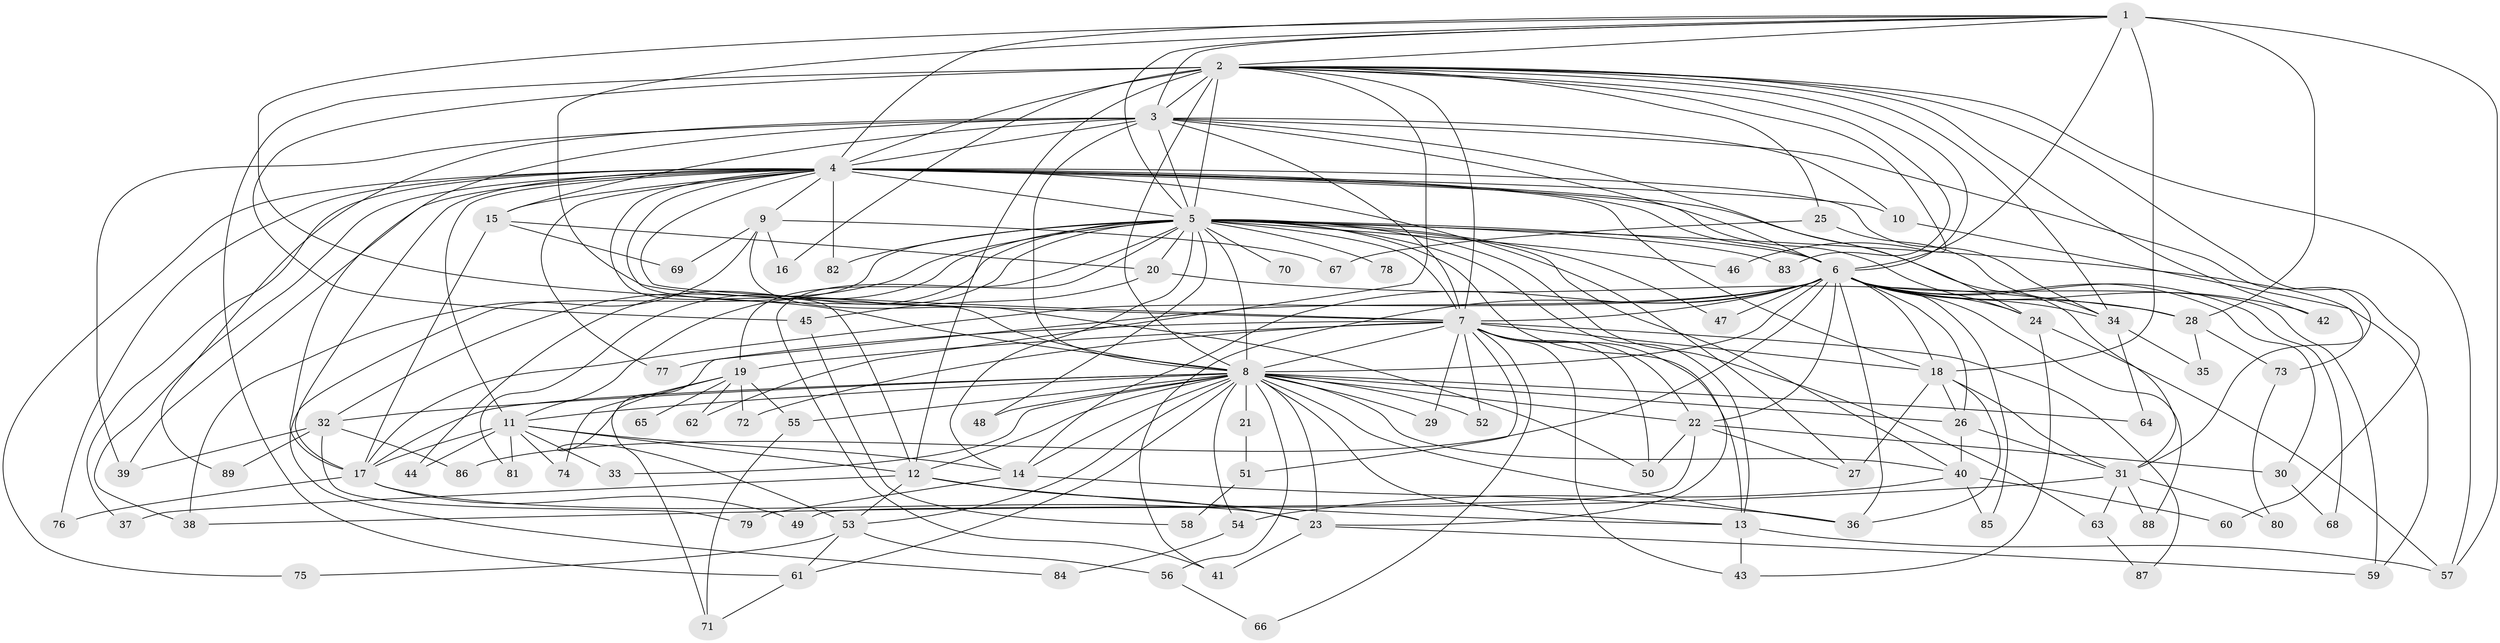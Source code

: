 // original degree distribution, {20: 0.013605442176870748, 24: 0.013605442176870748, 17: 0.006802721088435374, 15: 0.006802721088435374, 29: 0.006802721088435374, 25: 0.006802721088435374, 32: 0.006802721088435374, 35: 0.006802721088435374, 2: 0.5170068027210885, 4: 0.08843537414965986, 3: 0.22448979591836735, 9: 0.013605442176870748, 5: 0.047619047619047616, 7: 0.02040816326530612, 8: 0.006802721088435374, 6: 0.013605442176870748}
// Generated by graph-tools (version 1.1) at 2025/49/03/04/25 22:49:53]
// undirected, 89 vertices, 222 edges
graph export_dot {
  node [color=gray90,style=filled];
  1;
  2;
  3;
  4;
  5;
  6;
  7;
  8;
  9;
  10;
  11;
  12;
  13;
  14;
  15;
  16;
  17;
  18;
  19;
  20;
  21;
  22;
  23;
  24;
  25;
  26;
  27;
  28;
  29;
  30;
  31;
  32;
  33;
  34;
  35;
  36;
  37;
  38;
  39;
  40;
  41;
  42;
  43;
  44;
  45;
  46;
  47;
  48;
  49;
  50;
  51;
  52;
  53;
  54;
  55;
  56;
  57;
  58;
  59;
  60;
  61;
  62;
  63;
  64;
  65;
  66;
  67;
  68;
  69;
  70;
  71;
  72;
  73;
  74;
  75;
  76;
  77;
  78;
  79;
  80;
  81;
  82;
  83;
  84;
  85;
  86;
  87;
  88;
  89;
  1 -- 2 [weight=1.0];
  1 -- 3 [weight=1.0];
  1 -- 4 [weight=3.0];
  1 -- 5 [weight=2.0];
  1 -- 6 [weight=2.0];
  1 -- 7 [weight=2.0];
  1 -- 8 [weight=1.0];
  1 -- 18 [weight=7.0];
  1 -- 28 [weight=1.0];
  1 -- 57 [weight=1.0];
  2 -- 3 [weight=2.0];
  2 -- 4 [weight=3.0];
  2 -- 5 [weight=2.0];
  2 -- 6 [weight=1.0];
  2 -- 7 [weight=1.0];
  2 -- 8 [weight=1.0];
  2 -- 12 [weight=1.0];
  2 -- 16 [weight=1.0];
  2 -- 25 [weight=1.0];
  2 -- 34 [weight=1.0];
  2 -- 42 [weight=1.0];
  2 -- 45 [weight=1.0];
  2 -- 46 [weight=1.0];
  2 -- 57 [weight=1.0];
  2 -- 60 [weight=1.0];
  2 -- 61 [weight=1.0];
  2 -- 62 [weight=1.0];
  2 -- 83 [weight=1.0];
  3 -- 4 [weight=2.0];
  3 -- 5 [weight=3.0];
  3 -- 6 [weight=1.0];
  3 -- 7 [weight=1.0];
  3 -- 8 [weight=1.0];
  3 -- 10 [weight=1.0];
  3 -- 15 [weight=1.0];
  3 -- 17 [weight=1.0];
  3 -- 24 [weight=1.0];
  3 -- 39 [weight=1.0];
  3 -- 73 [weight=1.0];
  3 -- 89 [weight=1.0];
  4 -- 5 [weight=4.0];
  4 -- 6 [weight=3.0];
  4 -- 7 [weight=2.0];
  4 -- 8 [weight=2.0];
  4 -- 9 [weight=1.0];
  4 -- 10 [weight=1.0];
  4 -- 11 [weight=1.0];
  4 -- 12 [weight=1.0];
  4 -- 15 [weight=1.0];
  4 -- 17 [weight=2.0];
  4 -- 18 [weight=2.0];
  4 -- 24 [weight=1.0];
  4 -- 27 [weight=1.0];
  4 -- 31 [weight=1.0];
  4 -- 34 [weight=1.0];
  4 -- 37 [weight=1.0];
  4 -- 38 [weight=1.0];
  4 -- 39 [weight=1.0];
  4 -- 75 [weight=1.0];
  4 -- 76 [weight=1.0];
  4 -- 77 [weight=1.0];
  4 -- 82 [weight=1.0];
  5 -- 6 [weight=2.0];
  5 -- 7 [weight=2.0];
  5 -- 8 [weight=2.0];
  5 -- 11 [weight=1.0];
  5 -- 13 [weight=1.0];
  5 -- 14 [weight=1.0];
  5 -- 19 [weight=1.0];
  5 -- 20 [weight=1.0];
  5 -- 23 [weight=1.0];
  5 -- 32 [weight=2.0];
  5 -- 40 [weight=1.0];
  5 -- 41 [weight=1.0];
  5 -- 44 [weight=1.0];
  5 -- 46 [weight=1.0];
  5 -- 47 [weight=1.0];
  5 -- 48 [weight=1.0];
  5 -- 59 [weight=1.0];
  5 -- 63 [weight=1.0];
  5 -- 70 [weight=1.0];
  5 -- 78 [weight=1.0];
  5 -- 81 [weight=1.0];
  5 -- 82 [weight=1.0];
  5 -- 83 [weight=1.0];
  5 -- 84 [weight=1.0];
  6 -- 7 [weight=1.0];
  6 -- 8 [weight=1.0];
  6 -- 14 [weight=1.0];
  6 -- 17 [weight=1.0];
  6 -- 18 [weight=1.0];
  6 -- 22 [weight=2.0];
  6 -- 24 [weight=1.0];
  6 -- 26 [weight=1.0];
  6 -- 28 [weight=2.0];
  6 -- 30 [weight=1.0];
  6 -- 34 [weight=1.0];
  6 -- 36 [weight=1.0];
  6 -- 41 [weight=1.0];
  6 -- 42 [weight=1.0];
  6 -- 47 [weight=1.0];
  6 -- 53 [weight=1.0];
  6 -- 59 [weight=1.0];
  6 -- 68 [weight=1.0];
  6 -- 85 [weight=1.0];
  6 -- 86 [weight=1.0];
  6 -- 88 [weight=1.0];
  7 -- 8 [weight=2.0];
  7 -- 13 [weight=1.0];
  7 -- 18 [weight=1.0];
  7 -- 19 [weight=1.0];
  7 -- 22 [weight=1.0];
  7 -- 29 [weight=1.0];
  7 -- 43 [weight=1.0];
  7 -- 50 [weight=1.0];
  7 -- 51 [weight=1.0];
  7 -- 52 [weight=1.0];
  7 -- 66 [weight=1.0];
  7 -- 72 [weight=1.0];
  7 -- 77 [weight=1.0];
  7 -- 87 [weight=1.0];
  8 -- 11 [weight=1.0];
  8 -- 12 [weight=2.0];
  8 -- 13 [weight=1.0];
  8 -- 14 [weight=1.0];
  8 -- 17 [weight=2.0];
  8 -- 21 [weight=1.0];
  8 -- 22 [weight=1.0];
  8 -- 23 [weight=1.0];
  8 -- 26 [weight=1.0];
  8 -- 29 [weight=1.0];
  8 -- 32 [weight=1.0];
  8 -- 33 [weight=1.0];
  8 -- 36 [weight=1.0];
  8 -- 40 [weight=1.0];
  8 -- 48 [weight=1.0];
  8 -- 52 [weight=1.0];
  8 -- 53 [weight=1.0];
  8 -- 54 [weight=1.0];
  8 -- 55 [weight=1.0];
  8 -- 56 [weight=1.0];
  8 -- 61 [weight=1.0];
  8 -- 64 [weight=1.0];
  9 -- 16 [weight=1.0];
  9 -- 38 [weight=1.0];
  9 -- 50 [weight=1.0];
  9 -- 67 [weight=1.0];
  9 -- 69 [weight=1.0];
  10 -- 31 [weight=1.0];
  11 -- 12 [weight=1.0];
  11 -- 14 [weight=1.0];
  11 -- 17 [weight=1.0];
  11 -- 33 [weight=1.0];
  11 -- 44 [weight=1.0];
  11 -- 74 [weight=1.0];
  11 -- 81 [weight=1.0];
  12 -- 13 [weight=1.0];
  12 -- 23 [weight=1.0];
  12 -- 37 [weight=1.0];
  12 -- 53 [weight=1.0];
  13 -- 43 [weight=1.0];
  13 -- 57 [weight=1.0];
  14 -- 36 [weight=1.0];
  14 -- 79 [weight=1.0];
  15 -- 17 [weight=1.0];
  15 -- 20 [weight=1.0];
  15 -- 69 [weight=1.0];
  17 -- 23 [weight=6.0];
  17 -- 49 [weight=1.0];
  17 -- 76 [weight=1.0];
  18 -- 26 [weight=1.0];
  18 -- 27 [weight=2.0];
  18 -- 31 [weight=1.0];
  18 -- 36 [weight=1.0];
  19 -- 55 [weight=1.0];
  19 -- 62 [weight=1.0];
  19 -- 65 [weight=1.0];
  19 -- 71 [weight=1.0];
  19 -- 72 [weight=1.0];
  19 -- 74 [weight=1.0];
  20 -- 28 [weight=1.0];
  20 -- 45 [weight=1.0];
  21 -- 51 [weight=1.0];
  22 -- 27 [weight=1.0];
  22 -- 30 [weight=1.0];
  22 -- 49 [weight=1.0];
  22 -- 50 [weight=1.0];
  23 -- 41 [weight=1.0];
  23 -- 59 [weight=1.0];
  24 -- 43 [weight=1.0];
  24 -- 57 [weight=1.0];
  25 -- 34 [weight=1.0];
  25 -- 67 [weight=1.0];
  26 -- 31 [weight=1.0];
  26 -- 40 [weight=1.0];
  28 -- 35 [weight=1.0];
  28 -- 73 [weight=1.0];
  30 -- 68 [weight=1.0];
  31 -- 38 [weight=1.0];
  31 -- 63 [weight=1.0];
  31 -- 80 [weight=1.0];
  31 -- 88 [weight=1.0];
  32 -- 39 [weight=1.0];
  32 -- 79 [weight=1.0];
  32 -- 86 [weight=1.0];
  32 -- 89 [weight=1.0];
  34 -- 35 [weight=1.0];
  34 -- 64 [weight=1.0];
  40 -- 54 [weight=1.0];
  40 -- 60 [weight=1.0];
  40 -- 85 [weight=1.0];
  45 -- 58 [weight=1.0];
  51 -- 58 [weight=1.0];
  53 -- 56 [weight=1.0];
  53 -- 61 [weight=1.0];
  53 -- 75 [weight=1.0];
  54 -- 84 [weight=1.0];
  55 -- 71 [weight=1.0];
  56 -- 66 [weight=1.0];
  61 -- 71 [weight=1.0];
  63 -- 87 [weight=1.0];
  73 -- 80 [weight=1.0];
}
